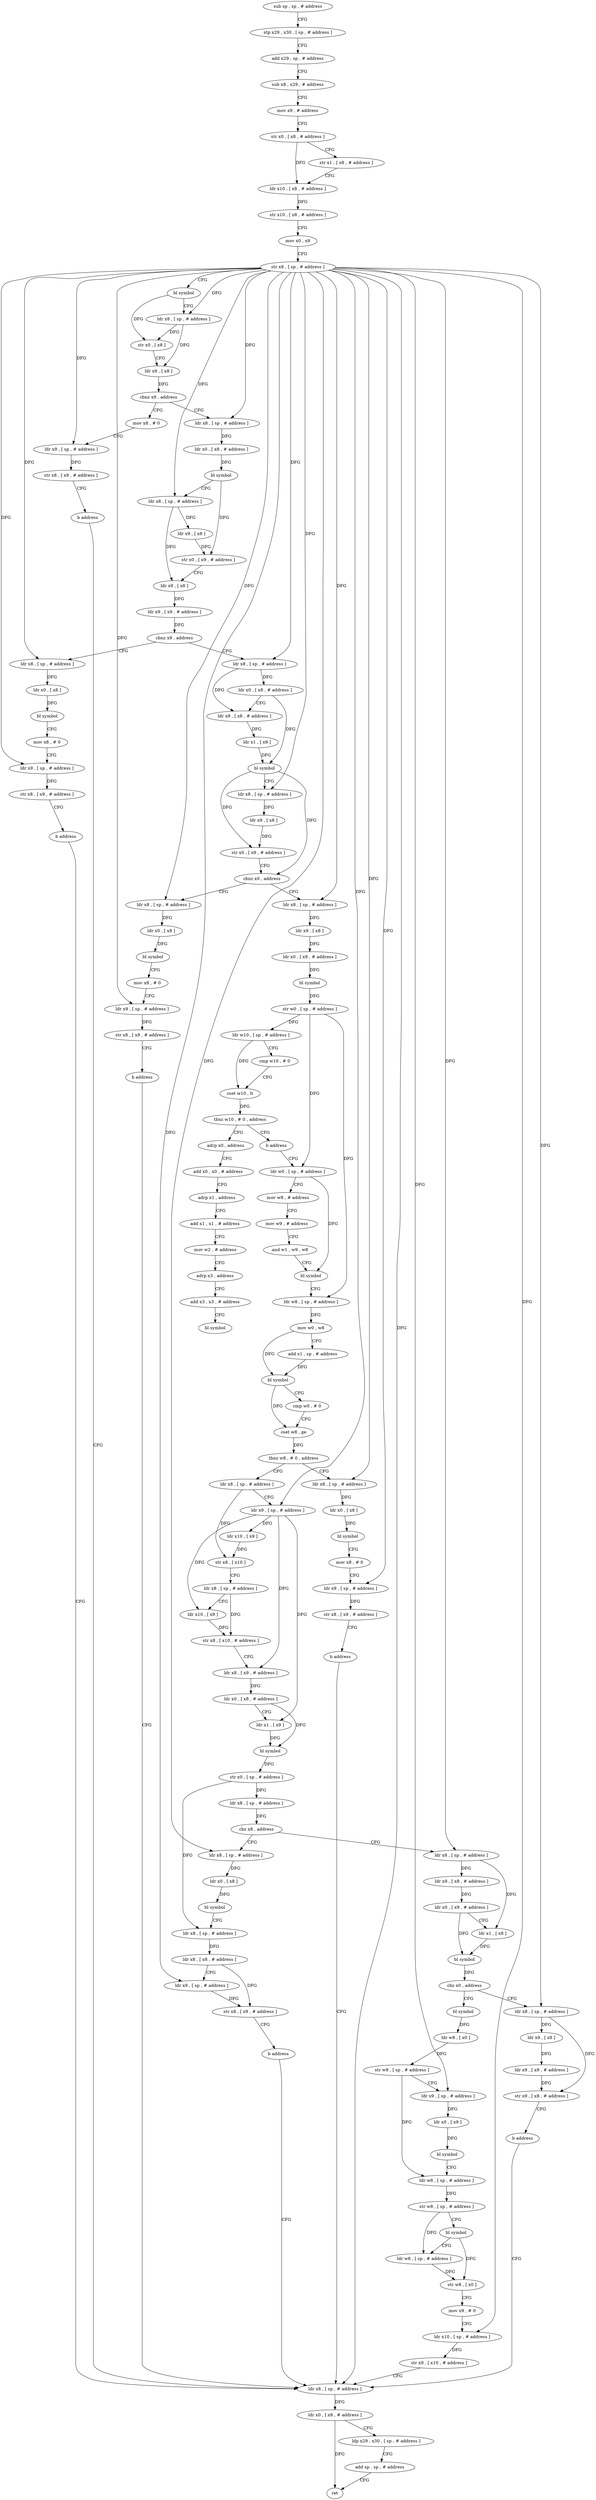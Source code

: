 digraph "func" {
"4252636" [label = "sub sp , sp , # address" ]
"4252640" [label = "stp x29 , x30 , [ sp , # address ]" ]
"4252644" [label = "add x29 , sp , # address" ]
"4252648" [label = "sub x8 , x29 , # address" ]
"4252652" [label = "mov x9 , # address" ]
"4252656" [label = "str x0 , [ x8 , # address ]" ]
"4252660" [label = "str x1 , [ x8 , # address ]" ]
"4252664" [label = "ldr x10 , [ x8 , # address ]" ]
"4252668" [label = "str x10 , [ x8 , # address ]" ]
"4252672" [label = "mov x0 , x9" ]
"4252676" [label = "str x8 , [ sp , # address ]" ]
"4252680" [label = "bl symbol" ]
"4252684" [label = "ldr x8 , [ sp , # address ]" ]
"4252688" [label = "str x0 , [ x8 ]" ]
"4252692" [label = "ldr x9 , [ x8 ]" ]
"4252696" [label = "cbnz x9 , address" ]
"4252716" [label = "ldr x8 , [ sp , # address ]" ]
"4252700" [label = "mov x8 , # 0" ]
"4252720" [label = "ldr x0 , [ x8 , # address ]" ]
"4252724" [label = "bl symbol" ]
"4252728" [label = "ldr x8 , [ sp , # address ]" ]
"4252732" [label = "ldr x9 , [ x8 ]" ]
"4252736" [label = "str x0 , [ x9 , # address ]" ]
"4252740" [label = "ldr x9 , [ x8 ]" ]
"4252744" [label = "ldr x9 , [ x9 , # address ]" ]
"4252748" [label = "cbnz x9 , address" ]
"4252780" [label = "ldr x8 , [ sp , # address ]" ]
"4252752" [label = "ldr x8 , [ sp , # address ]" ]
"4252704" [label = "ldr x9 , [ sp , # address ]" ]
"4252708" [label = "str x8 , [ x9 , # address ]" ]
"4252712" [label = "b address" ]
"4253180" [label = "ldr x8 , [ sp , # address ]" ]
"4252784" [label = "ldr x0 , [ x8 , # address ]" ]
"4252788" [label = "ldr x9 , [ x8 , # address ]" ]
"4252792" [label = "ldr x1 , [ x9 ]" ]
"4252796" [label = "bl symbol" ]
"4252800" [label = "ldr x8 , [ sp , # address ]" ]
"4252804" [label = "ldr x9 , [ x8 ]" ]
"4252808" [label = "str x0 , [ x9 , # address ]" ]
"4252812" [label = "cbnz x0 , address" ]
"4252844" [label = "ldr x8 , [ sp , # address ]" ]
"4252816" [label = "ldr x8 , [ sp , # address ]" ]
"4252756" [label = "ldr x0 , [ x8 ]" ]
"4252760" [label = "bl symbol" ]
"4252764" [label = "mov x8 , # 0" ]
"4252768" [label = "ldr x9 , [ sp , # address ]" ]
"4252772" [label = "str x8 , [ x9 , # address ]" ]
"4252776" [label = "b address" ]
"4253184" [label = "ldr x0 , [ x8 , # address ]" ]
"4253188" [label = "ldp x29 , x30 , [ sp , # address ]" ]
"4253192" [label = "add sp , sp , # address" ]
"4253196" [label = "ret" ]
"4252848" [label = "ldr x9 , [ x8 ]" ]
"4252852" [label = "ldr x0 , [ x9 , # address ]" ]
"4252856" [label = "bl symbol" ]
"4252860" [label = "str w0 , [ sp , # address ]" ]
"4252864" [label = "ldr w10 , [ sp , # address ]" ]
"4252868" [label = "cmp w10 , # 0" ]
"4252872" [label = "cset w10 , lt" ]
"4252876" [label = "tbnz w10 , # 0 , address" ]
"4252884" [label = "adrp x0 , address" ]
"4252880" [label = "b address" ]
"4252820" [label = "ldr x0 , [ x8 ]" ]
"4252824" [label = "bl symbol" ]
"4252828" [label = "mov x8 , # 0" ]
"4252832" [label = "ldr x9 , [ sp , # address ]" ]
"4252836" [label = "str x8 , [ x9 , # address ]" ]
"4252840" [label = "b address" ]
"4252888" [label = "add x0 , x0 , # address" ]
"4252892" [label = "adrp x1 , address" ]
"4252896" [label = "add x1 , x1 , # address" ]
"4252900" [label = "mov w2 , # address" ]
"4252904" [label = "adrp x3 , address" ]
"4252908" [label = "add x3 , x3 , # address" ]
"4252912" [label = "bl symbol" ]
"4252916" [label = "ldr w0 , [ sp , # address ]" ]
"4252920" [label = "mov w8 , # address" ]
"4252924" [label = "mov w9 , # address" ]
"4252928" [label = "and w1 , w9 , w8" ]
"4252932" [label = "bl symbol" ]
"4252936" [label = "ldr w8 , [ sp , # address ]" ]
"4252940" [label = "mov w0 , w8" ]
"4252944" [label = "add x1 , sp , # address" ]
"4252948" [label = "bl symbol" ]
"4252952" [label = "cmp w0 , # 0" ]
"4252956" [label = "cset w8 , ge" ]
"4252960" [label = "tbnz w8 , # 0 , address" ]
"4252992" [label = "ldr x8 , [ sp , # address ]" ]
"4252964" [label = "ldr x8 , [ sp , # address ]" ]
"4252996" [label = "ldr x9 , [ sp , # address ]" ]
"4253000" [label = "ldr x10 , [ x9 ]" ]
"4253004" [label = "str x8 , [ x10 ]" ]
"4253008" [label = "ldr x8 , [ sp , # address ]" ]
"4253012" [label = "ldr x10 , [ x9 ]" ]
"4253016" [label = "str x8 , [ x10 , # address ]" ]
"4253020" [label = "ldr x8 , [ x9 , # address ]" ]
"4253024" [label = "ldr x0 , [ x8 , # address ]" ]
"4253028" [label = "ldr x1 , [ x9 ]" ]
"4253032" [label = "bl symbol" ]
"4253036" [label = "str x0 , [ sp , # address ]" ]
"4253040" [label = "ldr x8 , [ sp , # address ]" ]
"4253044" [label = "cbz x8 , address" ]
"4253080" [label = "ldr x8 , [ sp , # address ]" ]
"4253048" [label = "ldr x8 , [ sp , # address ]" ]
"4252968" [label = "ldr x0 , [ x8 ]" ]
"4252972" [label = "bl symbol" ]
"4252976" [label = "mov x8 , # 0" ]
"4252980" [label = "ldr x9 , [ sp , # address ]" ]
"4252984" [label = "str x8 , [ x9 , # address ]" ]
"4252988" [label = "b address" ]
"4253084" [label = "ldr x9 , [ x8 , # address ]" ]
"4253088" [label = "ldr x0 , [ x9 , # address ]" ]
"4253092" [label = "ldr x1 , [ x8 ]" ]
"4253096" [label = "bl symbol" ]
"4253100" [label = "cbz x0 , address" ]
"4253124" [label = "bl symbol" ]
"4253104" [label = "ldr x8 , [ sp , # address ]" ]
"4253052" [label = "ldr x0 , [ x8 ]" ]
"4253056" [label = "bl symbol" ]
"4253060" [label = "ldr x8 , [ sp , # address ]" ]
"4253064" [label = "ldr x8 , [ x8 , # address ]" ]
"4253068" [label = "ldr x9 , [ sp , # address ]" ]
"4253072" [label = "str x8 , [ x9 , # address ]" ]
"4253076" [label = "b address" ]
"4253128" [label = "ldr w8 , [ x0 ]" ]
"4253132" [label = "str w8 , [ sp , # address ]" ]
"4253136" [label = "ldr x9 , [ sp , # address ]" ]
"4253140" [label = "ldr x0 , [ x9 ]" ]
"4253144" [label = "bl symbol" ]
"4253148" [label = "ldr w8 , [ sp , # address ]" ]
"4253152" [label = "str w8 , [ sp , # address ]" ]
"4253156" [label = "bl symbol" ]
"4253160" [label = "ldr w8 , [ sp , # address ]" ]
"4253164" [label = "str w8 , [ x0 ]" ]
"4253168" [label = "mov x9 , # 0" ]
"4253172" [label = "ldr x10 , [ sp , # address ]" ]
"4253176" [label = "str x9 , [ x10 , # address ]" ]
"4253108" [label = "ldr x9 , [ x8 ]" ]
"4253112" [label = "ldr x9 , [ x9 , # address ]" ]
"4253116" [label = "str x9 , [ x8 , # address ]" ]
"4253120" [label = "b address" ]
"4252636" -> "4252640" [ label = "CFG" ]
"4252640" -> "4252644" [ label = "CFG" ]
"4252644" -> "4252648" [ label = "CFG" ]
"4252648" -> "4252652" [ label = "CFG" ]
"4252652" -> "4252656" [ label = "CFG" ]
"4252656" -> "4252660" [ label = "CFG" ]
"4252656" -> "4252664" [ label = "DFG" ]
"4252660" -> "4252664" [ label = "CFG" ]
"4252664" -> "4252668" [ label = "DFG" ]
"4252668" -> "4252672" [ label = "CFG" ]
"4252672" -> "4252676" [ label = "CFG" ]
"4252676" -> "4252680" [ label = "CFG" ]
"4252676" -> "4252684" [ label = "DFG" ]
"4252676" -> "4252716" [ label = "DFG" ]
"4252676" -> "4252728" [ label = "DFG" ]
"4252676" -> "4252704" [ label = "DFG" ]
"4252676" -> "4252780" [ label = "DFG" ]
"4252676" -> "4252800" [ label = "DFG" ]
"4252676" -> "4252752" [ label = "DFG" ]
"4252676" -> "4252768" [ label = "DFG" ]
"4252676" -> "4253180" [ label = "DFG" ]
"4252676" -> "4252844" [ label = "DFG" ]
"4252676" -> "4252816" [ label = "DFG" ]
"4252676" -> "4252832" [ label = "DFG" ]
"4252676" -> "4252996" [ label = "DFG" ]
"4252676" -> "4252964" [ label = "DFG" ]
"4252676" -> "4252980" [ label = "DFG" ]
"4252676" -> "4253080" [ label = "DFG" ]
"4252676" -> "4253048" [ label = "DFG" ]
"4252676" -> "4253068" [ label = "DFG" ]
"4252676" -> "4253136" [ label = "DFG" ]
"4252676" -> "4253172" [ label = "DFG" ]
"4252676" -> "4253104" [ label = "DFG" ]
"4252680" -> "4252684" [ label = "CFG" ]
"4252680" -> "4252688" [ label = "DFG" ]
"4252684" -> "4252688" [ label = "DFG" ]
"4252684" -> "4252692" [ label = "DFG" ]
"4252688" -> "4252692" [ label = "CFG" ]
"4252692" -> "4252696" [ label = "DFG" ]
"4252696" -> "4252716" [ label = "CFG" ]
"4252696" -> "4252700" [ label = "CFG" ]
"4252716" -> "4252720" [ label = "DFG" ]
"4252700" -> "4252704" [ label = "CFG" ]
"4252720" -> "4252724" [ label = "DFG" ]
"4252724" -> "4252728" [ label = "CFG" ]
"4252724" -> "4252736" [ label = "DFG" ]
"4252728" -> "4252732" [ label = "DFG" ]
"4252728" -> "4252740" [ label = "DFG" ]
"4252732" -> "4252736" [ label = "DFG" ]
"4252736" -> "4252740" [ label = "CFG" ]
"4252740" -> "4252744" [ label = "DFG" ]
"4252744" -> "4252748" [ label = "DFG" ]
"4252748" -> "4252780" [ label = "CFG" ]
"4252748" -> "4252752" [ label = "CFG" ]
"4252780" -> "4252784" [ label = "DFG" ]
"4252780" -> "4252788" [ label = "DFG" ]
"4252752" -> "4252756" [ label = "DFG" ]
"4252704" -> "4252708" [ label = "DFG" ]
"4252708" -> "4252712" [ label = "CFG" ]
"4252712" -> "4253180" [ label = "CFG" ]
"4253180" -> "4253184" [ label = "DFG" ]
"4252784" -> "4252788" [ label = "CFG" ]
"4252784" -> "4252796" [ label = "DFG" ]
"4252788" -> "4252792" [ label = "DFG" ]
"4252792" -> "4252796" [ label = "DFG" ]
"4252796" -> "4252800" [ label = "CFG" ]
"4252796" -> "4252808" [ label = "DFG" ]
"4252796" -> "4252812" [ label = "DFG" ]
"4252800" -> "4252804" [ label = "DFG" ]
"4252804" -> "4252808" [ label = "DFG" ]
"4252808" -> "4252812" [ label = "CFG" ]
"4252812" -> "4252844" [ label = "CFG" ]
"4252812" -> "4252816" [ label = "CFG" ]
"4252844" -> "4252848" [ label = "DFG" ]
"4252816" -> "4252820" [ label = "DFG" ]
"4252756" -> "4252760" [ label = "DFG" ]
"4252760" -> "4252764" [ label = "CFG" ]
"4252764" -> "4252768" [ label = "CFG" ]
"4252768" -> "4252772" [ label = "DFG" ]
"4252772" -> "4252776" [ label = "CFG" ]
"4252776" -> "4253180" [ label = "CFG" ]
"4253184" -> "4253188" [ label = "CFG" ]
"4253184" -> "4253196" [ label = "DFG" ]
"4253188" -> "4253192" [ label = "CFG" ]
"4253192" -> "4253196" [ label = "CFG" ]
"4252848" -> "4252852" [ label = "DFG" ]
"4252852" -> "4252856" [ label = "DFG" ]
"4252856" -> "4252860" [ label = "DFG" ]
"4252860" -> "4252864" [ label = "DFG" ]
"4252860" -> "4252916" [ label = "DFG" ]
"4252860" -> "4252936" [ label = "DFG" ]
"4252864" -> "4252868" [ label = "CFG" ]
"4252864" -> "4252872" [ label = "DFG" ]
"4252868" -> "4252872" [ label = "CFG" ]
"4252872" -> "4252876" [ label = "DFG" ]
"4252876" -> "4252884" [ label = "CFG" ]
"4252876" -> "4252880" [ label = "CFG" ]
"4252884" -> "4252888" [ label = "CFG" ]
"4252880" -> "4252916" [ label = "CFG" ]
"4252820" -> "4252824" [ label = "DFG" ]
"4252824" -> "4252828" [ label = "CFG" ]
"4252828" -> "4252832" [ label = "CFG" ]
"4252832" -> "4252836" [ label = "DFG" ]
"4252836" -> "4252840" [ label = "CFG" ]
"4252840" -> "4253180" [ label = "CFG" ]
"4252888" -> "4252892" [ label = "CFG" ]
"4252892" -> "4252896" [ label = "CFG" ]
"4252896" -> "4252900" [ label = "CFG" ]
"4252900" -> "4252904" [ label = "CFG" ]
"4252904" -> "4252908" [ label = "CFG" ]
"4252908" -> "4252912" [ label = "CFG" ]
"4252916" -> "4252920" [ label = "CFG" ]
"4252916" -> "4252932" [ label = "DFG" ]
"4252920" -> "4252924" [ label = "CFG" ]
"4252924" -> "4252928" [ label = "CFG" ]
"4252928" -> "4252932" [ label = "CFG" ]
"4252932" -> "4252936" [ label = "CFG" ]
"4252936" -> "4252940" [ label = "DFG" ]
"4252940" -> "4252944" [ label = "CFG" ]
"4252940" -> "4252948" [ label = "DFG" ]
"4252944" -> "4252948" [ label = "DFG" ]
"4252948" -> "4252952" [ label = "CFG" ]
"4252948" -> "4252956" [ label = "DFG" ]
"4252952" -> "4252956" [ label = "CFG" ]
"4252956" -> "4252960" [ label = "DFG" ]
"4252960" -> "4252992" [ label = "CFG" ]
"4252960" -> "4252964" [ label = "CFG" ]
"4252992" -> "4252996" [ label = "CFG" ]
"4252992" -> "4253004" [ label = "DFG" ]
"4252964" -> "4252968" [ label = "DFG" ]
"4252996" -> "4253000" [ label = "DFG" ]
"4252996" -> "4253012" [ label = "DFG" ]
"4252996" -> "4253020" [ label = "DFG" ]
"4252996" -> "4253028" [ label = "DFG" ]
"4253000" -> "4253004" [ label = "DFG" ]
"4253004" -> "4253008" [ label = "CFG" ]
"4253008" -> "4253012" [ label = "CFG" ]
"4253008" -> "4253016" [ label = "DFG" ]
"4253012" -> "4253016" [ label = "DFG" ]
"4253016" -> "4253020" [ label = "CFG" ]
"4253020" -> "4253024" [ label = "DFG" ]
"4253024" -> "4253028" [ label = "CFG" ]
"4253024" -> "4253032" [ label = "DFG" ]
"4253028" -> "4253032" [ label = "DFG" ]
"4253032" -> "4253036" [ label = "DFG" ]
"4253036" -> "4253040" [ label = "DFG" ]
"4253036" -> "4253060" [ label = "DFG" ]
"4253040" -> "4253044" [ label = "DFG" ]
"4253044" -> "4253080" [ label = "CFG" ]
"4253044" -> "4253048" [ label = "CFG" ]
"4253080" -> "4253084" [ label = "DFG" ]
"4253080" -> "4253092" [ label = "DFG" ]
"4253048" -> "4253052" [ label = "DFG" ]
"4252968" -> "4252972" [ label = "DFG" ]
"4252972" -> "4252976" [ label = "CFG" ]
"4252976" -> "4252980" [ label = "CFG" ]
"4252980" -> "4252984" [ label = "DFG" ]
"4252984" -> "4252988" [ label = "CFG" ]
"4252988" -> "4253180" [ label = "CFG" ]
"4253084" -> "4253088" [ label = "DFG" ]
"4253088" -> "4253092" [ label = "CFG" ]
"4253088" -> "4253096" [ label = "DFG" ]
"4253092" -> "4253096" [ label = "DFG" ]
"4253096" -> "4253100" [ label = "DFG" ]
"4253100" -> "4253124" [ label = "CFG" ]
"4253100" -> "4253104" [ label = "CFG" ]
"4253124" -> "4253128" [ label = "DFG" ]
"4253104" -> "4253108" [ label = "DFG" ]
"4253104" -> "4253116" [ label = "DFG" ]
"4253052" -> "4253056" [ label = "DFG" ]
"4253056" -> "4253060" [ label = "CFG" ]
"4253060" -> "4253064" [ label = "DFG" ]
"4253064" -> "4253068" [ label = "CFG" ]
"4253064" -> "4253072" [ label = "DFG" ]
"4253068" -> "4253072" [ label = "DFG" ]
"4253072" -> "4253076" [ label = "CFG" ]
"4253076" -> "4253180" [ label = "CFG" ]
"4253128" -> "4253132" [ label = "DFG" ]
"4253132" -> "4253136" [ label = "CFG" ]
"4253132" -> "4253148" [ label = "DFG" ]
"4253136" -> "4253140" [ label = "DFG" ]
"4253140" -> "4253144" [ label = "DFG" ]
"4253144" -> "4253148" [ label = "CFG" ]
"4253148" -> "4253152" [ label = "DFG" ]
"4253152" -> "4253156" [ label = "CFG" ]
"4253152" -> "4253160" [ label = "DFG" ]
"4253156" -> "4253160" [ label = "CFG" ]
"4253156" -> "4253164" [ label = "DFG" ]
"4253160" -> "4253164" [ label = "DFG" ]
"4253164" -> "4253168" [ label = "CFG" ]
"4253168" -> "4253172" [ label = "CFG" ]
"4253172" -> "4253176" [ label = "DFG" ]
"4253176" -> "4253180" [ label = "CFG" ]
"4253108" -> "4253112" [ label = "DFG" ]
"4253112" -> "4253116" [ label = "DFG" ]
"4253116" -> "4253120" [ label = "CFG" ]
"4253120" -> "4253180" [ label = "CFG" ]
}
